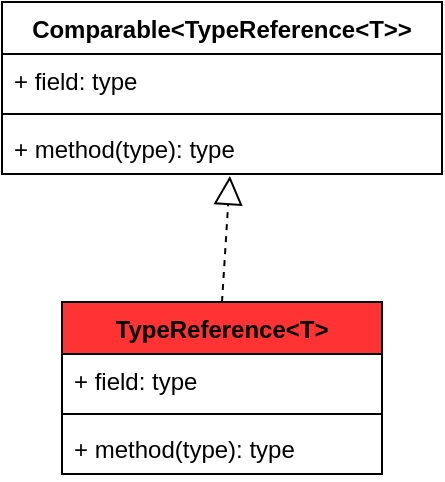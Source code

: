 <mxfile version="13.9.8" type="device" pages="2"><diagram id="5NddZWgAsSF0d9i4G7HJ" name="core"><mxGraphModel dx="1186" dy="592" grid="1" gridSize="10" guides="1" tooltips="1" connect="1" arrows="1" fold="1" page="1" pageScale="1" pageWidth="33000" pageHeight="46081" math="0" shadow="0"><root><mxCell id="0"/><mxCell id="1" parent="0"/><mxCell id="8A-q4GnzPBv_QLL-ERFG-1" value="TypeReference&lt;T&gt;" style="swimlane;fontStyle=1;align=center;verticalAlign=top;childLayout=stackLayout;horizontal=1;startSize=26;horizontalStack=0;resizeParent=1;resizeParentMax=0;resizeLast=0;collapsible=1;marginBottom=0;fillColor=#FF3333;" parent="1" vertex="1"><mxGeometry x="330" y="340" width="160" height="86" as="geometry"/></mxCell><mxCell id="IBieu9A3WJKRmEXBlurT-5" value="" style="endArrow=block;dashed=1;endFill=0;endSize=12;html=1;entryX=0.518;entryY=1.038;entryDx=0;entryDy=0;entryPerimeter=0;" edge="1" parent="8A-q4GnzPBv_QLL-ERFG-1" target="IBieu9A3WJKRmEXBlurT-4"><mxGeometry width="160" relative="1" as="geometry"><mxPoint x="80" as="sourcePoint"/><mxPoint x="240" as="targetPoint"/></mxGeometry></mxCell><mxCell id="8A-q4GnzPBv_QLL-ERFG-2" value="+ field: type" style="text;strokeColor=none;fillColor=none;align=left;verticalAlign=top;spacingLeft=4;spacingRight=4;overflow=hidden;rotatable=0;points=[[0,0.5],[1,0.5]];portConstraint=eastwest;" parent="8A-q4GnzPBv_QLL-ERFG-1" vertex="1"><mxGeometry y="26" width="160" height="26" as="geometry"/></mxCell><mxCell id="8A-q4GnzPBv_QLL-ERFG-3" value="" style="line;strokeWidth=1;fillColor=none;align=left;verticalAlign=middle;spacingTop=-1;spacingLeft=3;spacingRight=3;rotatable=0;labelPosition=right;points=[];portConstraint=eastwest;" parent="8A-q4GnzPBv_QLL-ERFG-1" vertex="1"><mxGeometry y="52" width="160" height="8" as="geometry"/></mxCell><mxCell id="8A-q4GnzPBv_QLL-ERFG-4" value="+ method(type): type" style="text;strokeColor=none;fillColor=none;align=left;verticalAlign=top;spacingLeft=4;spacingRight=4;overflow=hidden;rotatable=0;points=[[0,0.5],[1,0.5]];portConstraint=eastwest;" parent="8A-q4GnzPBv_QLL-ERFG-1" vertex="1"><mxGeometry y="60" width="160" height="26" as="geometry"/></mxCell><mxCell id="IBieu9A3WJKRmEXBlurT-1" value="Comparable&lt;TypeReference&lt;T&gt;&gt;" style="swimlane;fontStyle=1;align=center;verticalAlign=top;childLayout=stackLayout;horizontal=1;startSize=26;horizontalStack=0;resizeParent=1;resizeParentMax=0;resizeLast=0;collapsible=1;marginBottom=0;fillColor=#FFFFFF;" vertex="1" parent="1"><mxGeometry x="300" y="190" width="220" height="86" as="geometry"/></mxCell><mxCell id="IBieu9A3WJKRmEXBlurT-2" value="+ field: type" style="text;strokeColor=none;fillColor=none;align=left;verticalAlign=top;spacingLeft=4;spacingRight=4;overflow=hidden;rotatable=0;points=[[0,0.5],[1,0.5]];portConstraint=eastwest;" vertex="1" parent="IBieu9A3WJKRmEXBlurT-1"><mxGeometry y="26" width="220" height="26" as="geometry"/></mxCell><mxCell id="IBieu9A3WJKRmEXBlurT-3" value="" style="line;strokeWidth=1;fillColor=none;align=left;verticalAlign=middle;spacingTop=-1;spacingLeft=3;spacingRight=3;rotatable=0;labelPosition=right;points=[];portConstraint=eastwest;" vertex="1" parent="IBieu9A3WJKRmEXBlurT-1"><mxGeometry y="52" width="220" height="8" as="geometry"/></mxCell><mxCell id="IBieu9A3WJKRmEXBlurT-4" value="+ method(type): type" style="text;strokeColor=none;fillColor=none;align=left;verticalAlign=top;spacingLeft=4;spacingRight=4;overflow=hidden;rotatable=0;points=[[0,0.5],[1,0.5]];portConstraint=eastwest;" vertex="1" parent="IBieu9A3WJKRmEXBlurT-1"><mxGeometry y="60" width="220" height="26" as="geometry"/></mxCell></root></mxGraphModel></diagram><diagram id="QGUhEhk1XFEXYApfHtYG" name="databind"><mxGraphModel dx="818" dy="408" grid="1" gridSize="10" guides="1" tooltips="1" connect="1" arrows="1" fold="1" page="1" pageScale="1" pageWidth="33000" pageHeight="46081" math="0" shadow="0"><root><mxCell id="JHmkkrbyjskyUQdL_rrz-0"/><mxCell id="JHmkkrbyjskyUQdL_rrz-1" parent="JHmkkrbyjskyUQdL_rrz-0"/><mxCell id="ieGsRxwz8rInzeX6ryLI-0" value="ObjectMapper" style="swimlane;fontStyle=1;align=center;verticalAlign=top;childLayout=stackLayout;horizontal=1;startSize=26;horizontalStack=0;resizeParent=1;resizeParentMax=0;resizeLast=0;collapsible=1;marginBottom=0;" vertex="1" parent="JHmkkrbyjskyUQdL_rrz-1"><mxGeometry x="4940" y="1160" width="160" height="86" as="geometry"/></mxCell><mxCell id="ieGsRxwz8rInzeX6ryLI-1" value="+ field: type" style="text;strokeColor=none;fillColor=none;align=left;verticalAlign=top;spacingLeft=4;spacingRight=4;overflow=hidden;rotatable=0;points=[[0,0.5],[1,0.5]];portConstraint=eastwest;" vertex="1" parent="ieGsRxwz8rInzeX6ryLI-0"><mxGeometry y="26" width="160" height="26" as="geometry"/></mxCell><mxCell id="ieGsRxwz8rInzeX6ryLI-2" value="" style="line;strokeWidth=1;fillColor=none;align=left;verticalAlign=middle;spacingTop=-1;spacingLeft=3;spacingRight=3;rotatable=0;labelPosition=right;points=[];portConstraint=eastwest;" vertex="1" parent="ieGsRxwz8rInzeX6ryLI-0"><mxGeometry y="52" width="160" height="8" as="geometry"/></mxCell><mxCell id="ieGsRxwz8rInzeX6ryLI-3" value="+ method(type): type" style="text;strokeColor=none;fillColor=none;align=left;verticalAlign=top;spacingLeft=4;spacingRight=4;overflow=hidden;rotatable=0;points=[[0,0.5],[1,0.5]];portConstraint=eastwest;" vertex="1" parent="ieGsRxwz8rInzeX6ryLI-0"><mxGeometry y="60" width="160" height="26" as="geometry"/></mxCell><mxCell id="ieGsRxwz8rInzeX6ryLI-4" value="Classname" style="swimlane;fontStyle=1;align=center;verticalAlign=top;childLayout=stackLayout;horizontal=1;startSize=26;horizontalStack=0;resizeParent=1;resizeParentMax=0;resizeLast=0;collapsible=1;marginBottom=0;" vertex="1" parent="JHmkkrbyjskyUQdL_rrz-1"><mxGeometry x="4930" y="960" width="160" height="86" as="geometry"/></mxCell><mxCell id="ieGsRxwz8rInzeX6ryLI-5" value="+ field: type" style="text;strokeColor=none;fillColor=none;align=left;verticalAlign=top;spacingLeft=4;spacingRight=4;overflow=hidden;rotatable=0;points=[[0,0.5],[1,0.5]];portConstraint=eastwest;" vertex="1" parent="ieGsRxwz8rInzeX6ryLI-4"><mxGeometry y="26" width="160" height="26" as="geometry"/></mxCell><mxCell id="ieGsRxwz8rInzeX6ryLI-6" value="" style="line;strokeWidth=1;fillColor=none;align=left;verticalAlign=middle;spacingTop=-1;spacingLeft=3;spacingRight=3;rotatable=0;labelPosition=right;points=[];portConstraint=eastwest;" vertex="1" parent="ieGsRxwz8rInzeX6ryLI-4"><mxGeometry y="52" width="160" height="8" as="geometry"/></mxCell><mxCell id="ieGsRxwz8rInzeX6ryLI-7" value="+ method(type): type" style="text;strokeColor=none;fillColor=none;align=left;verticalAlign=top;spacingLeft=4;spacingRight=4;overflow=hidden;rotatable=0;points=[[0,0.5],[1,0.5]];portConstraint=eastwest;" vertex="1" parent="ieGsRxwz8rInzeX6ryLI-4"><mxGeometry y="60" width="160" height="26" as="geometry"/></mxCell><mxCell id="ieGsRxwz8rInzeX6ryLI-8" value="«interface»&lt;br&gt;&lt;b&gt;ConfigFeature&lt;/b&gt;" style="html=1;" vertex="1" parent="JHmkkrbyjskyUQdL_rrz-1"><mxGeometry x="5540" y="986" width="110" height="50" as="geometry"/></mxCell><mxCell id="ieGsRxwz8rInzeX6ryLI-9" value="DeserializationFeature(E)" style="swimlane;fontStyle=1;align=center;verticalAlign=top;childLayout=stackLayout;horizontal=1;startSize=26;horizontalStack=0;resizeParent=1;resizeParentMax=0;resizeLast=0;collapsible=1;marginBottom=0;" vertex="1" parent="JHmkkrbyjskyUQdL_rrz-1"><mxGeometry x="5515" y="1140" width="160" height="86" as="geometry"/></mxCell><mxCell id="ieGsRxwz8rInzeX6ryLI-13" value="" style="endArrow=block;dashed=1;endFill=0;endSize=12;html=1;entryX=0.5;entryY=1;entryDx=0;entryDy=0;" edge="1" parent="ieGsRxwz8rInzeX6ryLI-9" target="ieGsRxwz8rInzeX6ryLI-8"><mxGeometry width="160" relative="1" as="geometry"><mxPoint x="75" as="sourcePoint"/><mxPoint x="235" as="targetPoint"/></mxGeometry></mxCell><mxCell id="ieGsRxwz8rInzeX6ryLI-10" value="+ field: type" style="text;strokeColor=none;fillColor=none;align=left;verticalAlign=top;spacingLeft=4;spacingRight=4;overflow=hidden;rotatable=0;points=[[0,0.5],[1,0.5]];portConstraint=eastwest;" vertex="1" parent="ieGsRxwz8rInzeX6ryLI-9"><mxGeometry y="26" width="160" height="26" as="geometry"/></mxCell><mxCell id="ieGsRxwz8rInzeX6ryLI-11" value="" style="line;strokeWidth=1;fillColor=none;align=left;verticalAlign=middle;spacingTop=-1;spacingLeft=3;spacingRight=3;rotatable=0;labelPosition=right;points=[];portConstraint=eastwest;" vertex="1" parent="ieGsRxwz8rInzeX6ryLI-9"><mxGeometry y="52" width="160" height="8" as="geometry"/></mxCell><mxCell id="ieGsRxwz8rInzeX6ryLI-12" value="+ method(type): type" style="text;strokeColor=none;fillColor=none;align=left;verticalAlign=top;spacingLeft=4;spacingRight=4;overflow=hidden;rotatable=0;points=[[0,0.5],[1,0.5]];portConstraint=eastwest;" vertex="1" parent="ieGsRxwz8rInzeX6ryLI-9"><mxGeometry y="60" width="160" height="26" as="geometry"/></mxCell></root></mxGraphModel></diagram></mxfile>